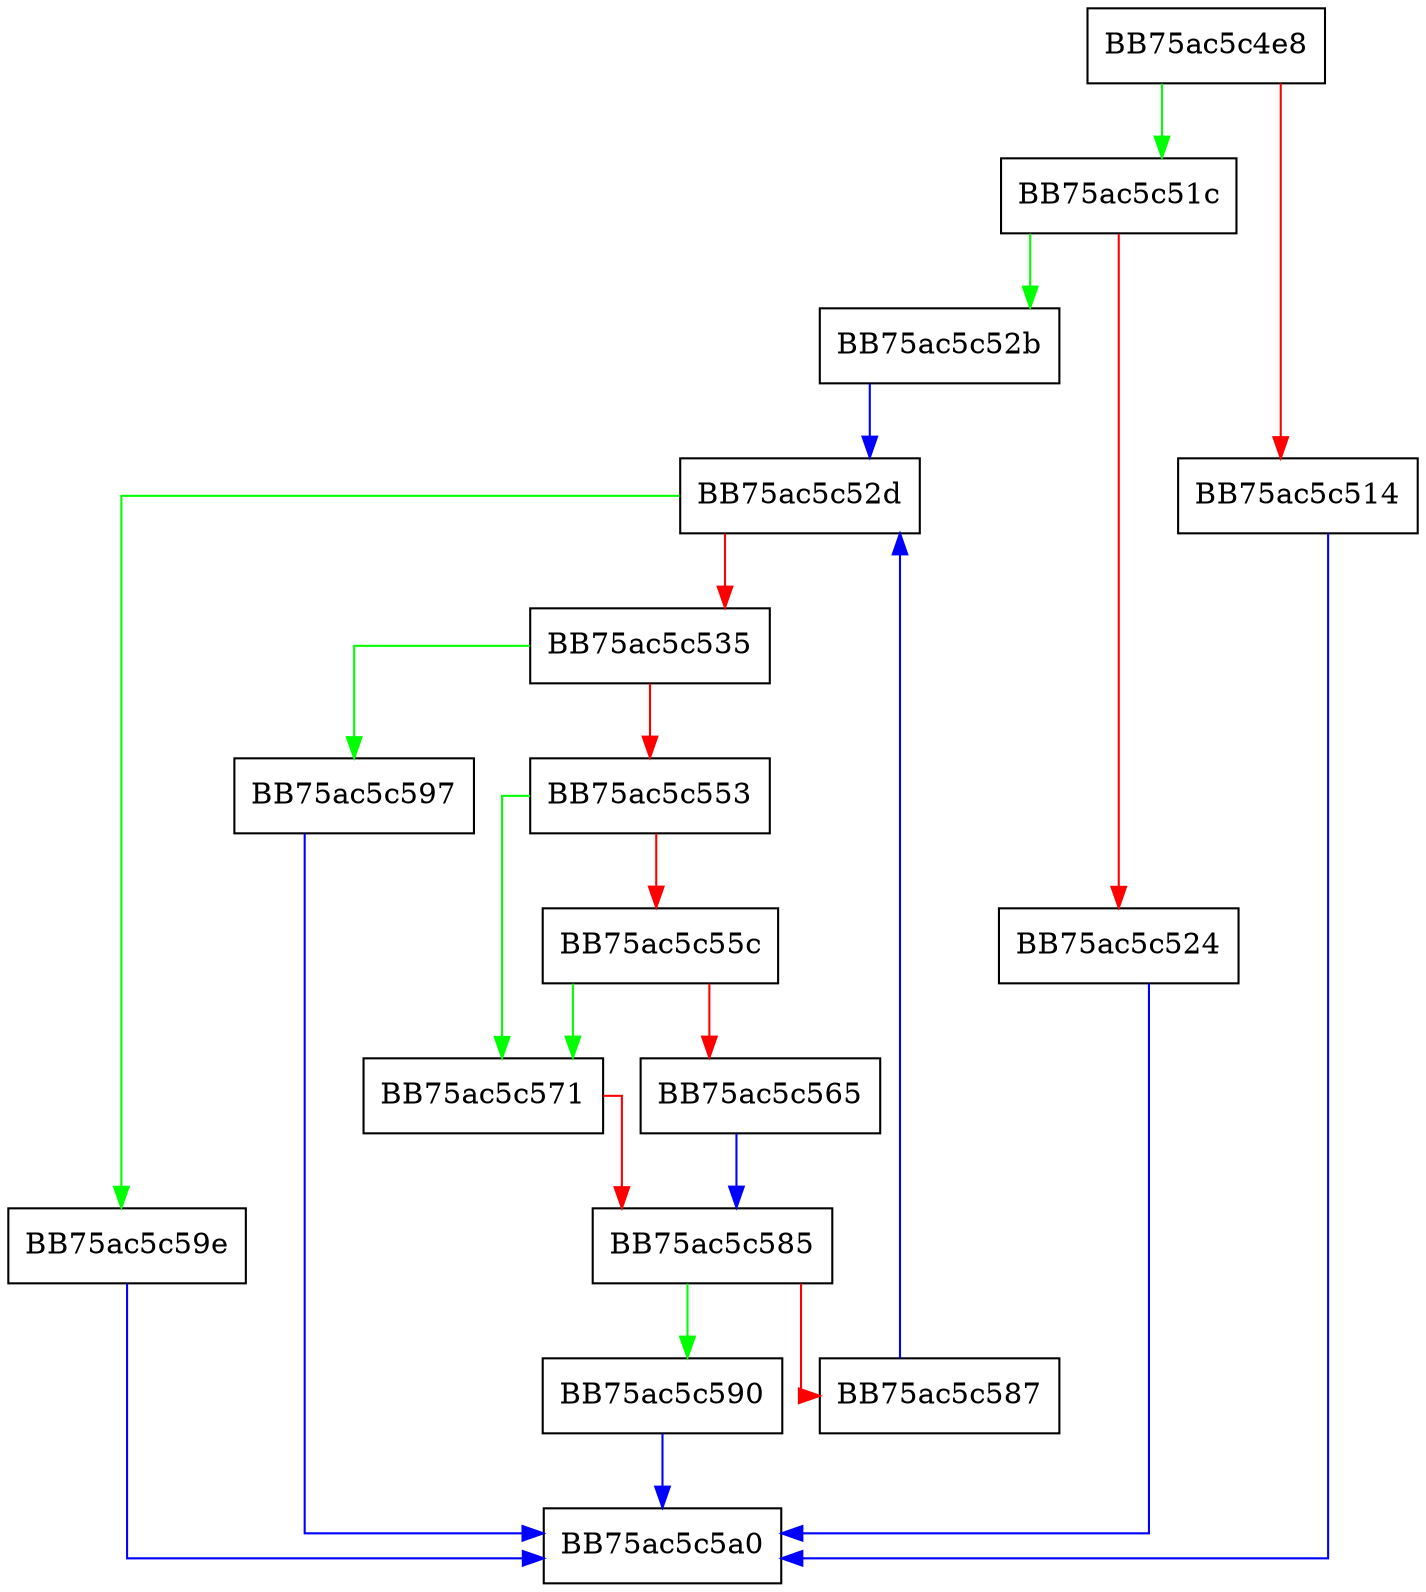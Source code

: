 digraph DecompressTrack {
  node [shape="box"];
  graph [splines=ortho];
  BB75ac5c4e8 -> BB75ac5c51c [color="green"];
  BB75ac5c4e8 -> BB75ac5c514 [color="red"];
  BB75ac5c514 -> BB75ac5c5a0 [color="blue"];
  BB75ac5c51c -> BB75ac5c52b [color="green"];
  BB75ac5c51c -> BB75ac5c524 [color="red"];
  BB75ac5c524 -> BB75ac5c5a0 [color="blue"];
  BB75ac5c52b -> BB75ac5c52d [color="blue"];
  BB75ac5c52d -> BB75ac5c59e [color="green"];
  BB75ac5c52d -> BB75ac5c535 [color="red"];
  BB75ac5c535 -> BB75ac5c597 [color="green"];
  BB75ac5c535 -> BB75ac5c553 [color="red"];
  BB75ac5c553 -> BB75ac5c571 [color="green"];
  BB75ac5c553 -> BB75ac5c55c [color="red"];
  BB75ac5c55c -> BB75ac5c571 [color="green"];
  BB75ac5c55c -> BB75ac5c565 [color="red"];
  BB75ac5c565 -> BB75ac5c585 [color="blue"];
  BB75ac5c571 -> BB75ac5c585 [color="red"];
  BB75ac5c585 -> BB75ac5c590 [color="green"];
  BB75ac5c585 -> BB75ac5c587 [color="red"];
  BB75ac5c587 -> BB75ac5c52d [color="blue"];
  BB75ac5c590 -> BB75ac5c5a0 [color="blue"];
  BB75ac5c597 -> BB75ac5c5a0 [color="blue"];
  BB75ac5c59e -> BB75ac5c5a0 [color="blue"];
}